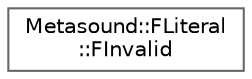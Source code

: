 digraph "Graphical Class Hierarchy"
{
 // INTERACTIVE_SVG=YES
 // LATEX_PDF_SIZE
  bgcolor="transparent";
  edge [fontname=Helvetica,fontsize=10,labelfontname=Helvetica,labelfontsize=10];
  node [fontname=Helvetica,fontsize=10,shape=box,height=0.2,width=0.4];
  rankdir="LR";
  Node0 [id="Node000000",label="Metasound::FLiteral\l::FInvalid",height=0.2,width=0.4,color="grey40", fillcolor="white", style="filled",URL="$df/d3e/structMetasound_1_1FLiteral_1_1FInvalid.html",tooltip=" "];
}
